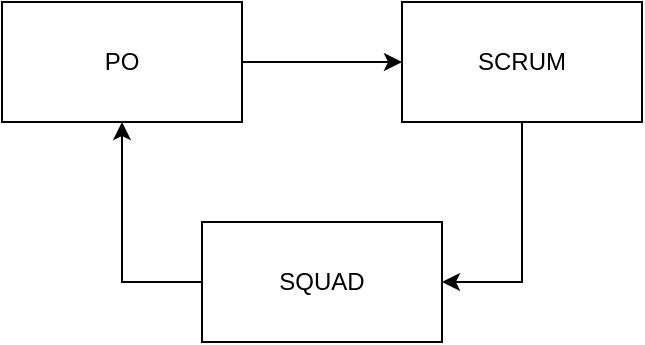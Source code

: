 <mxfile version="27.0.9">
  <diagram name="Página-1" id="5J9P-F-92iz1LlyCXI1H">
    <mxGraphModel dx="1111" dy="537" grid="1" gridSize="10" guides="1" tooltips="1" connect="1" arrows="1" fold="1" page="1" pageScale="1" pageWidth="827" pageHeight="1169" math="0" shadow="0">
      <root>
        <mxCell id="0" />
        <mxCell id="1" parent="0" />
        <mxCell id="tSIf7pIuXMufibrca_2Z-4" style="edgeStyle=orthogonalEdgeStyle;rounded=0;orthogonalLoop=1;jettySize=auto;html=1;exitX=1;exitY=0.5;exitDx=0;exitDy=0;entryX=0;entryY=0.5;entryDx=0;entryDy=0;" edge="1" parent="1" source="tSIf7pIuXMufibrca_2Z-1" target="tSIf7pIuXMufibrca_2Z-2">
          <mxGeometry relative="1" as="geometry" />
        </mxCell>
        <mxCell id="tSIf7pIuXMufibrca_2Z-1" value="PO" style="rounded=0;whiteSpace=wrap;html=1;" vertex="1" parent="1">
          <mxGeometry x="180" y="130" width="120" height="60" as="geometry" />
        </mxCell>
        <mxCell id="tSIf7pIuXMufibrca_2Z-5" style="edgeStyle=orthogonalEdgeStyle;rounded=0;orthogonalLoop=1;jettySize=auto;html=1;exitX=0.5;exitY=1;exitDx=0;exitDy=0;entryX=1;entryY=0.5;entryDx=0;entryDy=0;" edge="1" parent="1" source="tSIf7pIuXMufibrca_2Z-2" target="tSIf7pIuXMufibrca_2Z-3">
          <mxGeometry relative="1" as="geometry" />
        </mxCell>
        <mxCell id="tSIf7pIuXMufibrca_2Z-2" value="SCRUM" style="rounded=0;whiteSpace=wrap;html=1;" vertex="1" parent="1">
          <mxGeometry x="380" y="130" width="120" height="60" as="geometry" />
        </mxCell>
        <mxCell id="tSIf7pIuXMufibrca_2Z-6" style="edgeStyle=orthogonalEdgeStyle;rounded=0;orthogonalLoop=1;jettySize=auto;html=1;exitX=0;exitY=0.5;exitDx=0;exitDy=0;entryX=0.5;entryY=1;entryDx=0;entryDy=0;" edge="1" parent="1" source="tSIf7pIuXMufibrca_2Z-3" target="tSIf7pIuXMufibrca_2Z-1">
          <mxGeometry relative="1" as="geometry" />
        </mxCell>
        <mxCell id="tSIf7pIuXMufibrca_2Z-3" value="SQUAD" style="rounded=0;whiteSpace=wrap;html=1;" vertex="1" parent="1">
          <mxGeometry x="280" y="240" width="120" height="60" as="geometry" />
        </mxCell>
      </root>
    </mxGraphModel>
  </diagram>
</mxfile>
